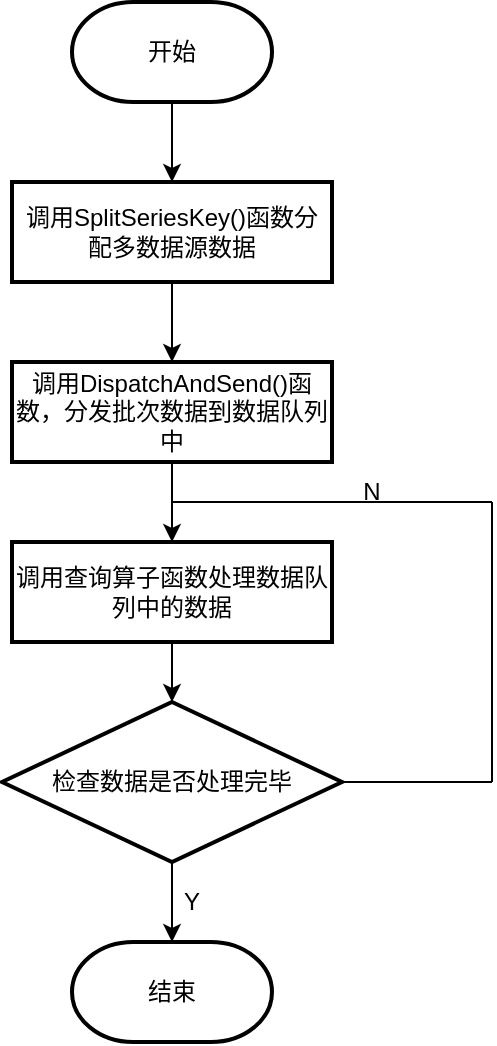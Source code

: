<mxfile version="16.2.7" type="github">
  <diagram id="6KGzm6dKU-b07YVB4iIB" name="第 1 页">
    <mxGraphModel dx="981" dy="543" grid="1" gridSize="10" guides="1" tooltips="1" connect="1" arrows="1" fold="1" page="1" pageScale="1" pageWidth="850" pageHeight="1100" math="0" shadow="0">
      <root>
        <mxCell id="0" />
        <mxCell id="1" parent="0" />
        <mxCell id="3UUR5aaATVcO7qAqVhn3-3" value="调用SplitSeriesKey()函数分配多数据源数据" style="rounded=0;whiteSpace=wrap;html=1;absoluteArcSize=1;arcSize=14;strokeWidth=2;" parent="1" vertex="1">
          <mxGeometry x="320" y="140" width="160" height="50" as="geometry" />
        </mxCell>
        <mxCell id="3UUR5aaATVcO7qAqVhn3-4" value="调用DispatchAndSend()函数，分发批次数据到数据队列中" style="rounded=0;whiteSpace=wrap;html=1;absoluteArcSize=1;arcSize=14;strokeWidth=2;" parent="1" vertex="1">
          <mxGeometry x="320" y="230" width="160" height="50" as="geometry" />
        </mxCell>
        <mxCell id="3UUR5aaATVcO7qAqVhn3-5" value="检查数据是否处理完毕" style="strokeWidth=2;html=1;shape=mxgraph.flowchart.decision;whiteSpace=wrap;" parent="1" vertex="1">
          <mxGeometry x="315" y="400" width="170" height="80" as="geometry" />
        </mxCell>
        <mxCell id="3UUR5aaATVcO7qAqVhn3-7" value="调用查询算子函数处理数据队列中的数据" style="rounded=0;whiteSpace=wrap;html=1;absoluteArcSize=1;arcSize=14;strokeWidth=2;fillColor=none;" parent="1" vertex="1">
          <mxGeometry x="320" y="320" width="160" height="50" as="geometry" />
        </mxCell>
        <mxCell id="WgE0W5IysiF7U2wR4pa6-1" value="" style="endArrow=classic;html=1;rounded=0;exitX=0.5;exitY=1;exitDx=0;exitDy=0;exitPerimeter=0;entryX=0.5;entryY=0;entryDx=0;entryDy=0;" edge="1" parent="1" source="WgE0W5IysiF7U2wR4pa6-8" target="3UUR5aaATVcO7qAqVhn3-3">
          <mxGeometry width="50" height="50" relative="1" as="geometry">
            <mxPoint x="400" y="100" as="sourcePoint" />
            <mxPoint x="560" y="120" as="targetPoint" />
          </mxGeometry>
        </mxCell>
        <mxCell id="WgE0W5IysiF7U2wR4pa6-2" value="" style="endArrow=classic;html=1;rounded=0;exitX=0.5;exitY=1;exitDx=0;exitDy=0;entryX=0.5;entryY=0;entryDx=0;entryDy=0;" edge="1" parent="1" source="3UUR5aaATVcO7qAqVhn3-3" target="3UUR5aaATVcO7qAqVhn3-4">
          <mxGeometry width="50" height="50" relative="1" as="geometry">
            <mxPoint x="410" y="110" as="sourcePoint" />
            <mxPoint x="410" y="150" as="targetPoint" />
          </mxGeometry>
        </mxCell>
        <mxCell id="WgE0W5IysiF7U2wR4pa6-3" value="" style="endArrow=classic;html=1;rounded=0;exitX=0.5;exitY=1;exitDx=0;exitDy=0;entryX=0.5;entryY=0;entryDx=0;entryDy=0;" edge="1" parent="1" source="3UUR5aaATVcO7qAqVhn3-4" target="3UUR5aaATVcO7qAqVhn3-7">
          <mxGeometry width="50" height="50" relative="1" as="geometry">
            <mxPoint x="410" y="200" as="sourcePoint" />
            <mxPoint x="410" y="240" as="targetPoint" />
          </mxGeometry>
        </mxCell>
        <mxCell id="WgE0W5IysiF7U2wR4pa6-4" value="" style="endArrow=classic;html=1;rounded=0;exitX=0.5;exitY=1;exitDx=0;exitDy=0;entryX=0.5;entryY=0;entryDx=0;entryDy=0;entryPerimeter=0;" edge="1" parent="1" source="3UUR5aaATVcO7qAqVhn3-7" target="3UUR5aaATVcO7qAqVhn3-5">
          <mxGeometry width="50" height="50" relative="1" as="geometry">
            <mxPoint x="410" y="290" as="sourcePoint" />
            <mxPoint x="410" y="330" as="targetPoint" />
          </mxGeometry>
        </mxCell>
        <mxCell id="WgE0W5IysiF7U2wR4pa6-5" value="" style="endArrow=classic;html=1;rounded=0;exitX=0.5;exitY=1;exitDx=0;exitDy=0;entryX=0.5;entryY=0;entryDx=0;entryDy=0;entryPerimeter=0;exitPerimeter=0;" edge="1" parent="1" source="3UUR5aaATVcO7qAqVhn3-5" target="WgE0W5IysiF7U2wR4pa6-9">
          <mxGeometry width="50" height="50" relative="1" as="geometry">
            <mxPoint x="410" y="380" as="sourcePoint" />
            <mxPoint x="400" y="510" as="targetPoint" />
          </mxGeometry>
        </mxCell>
        <mxCell id="WgE0W5IysiF7U2wR4pa6-6" value="N" style="text;html=1;strokeColor=none;fillColor=none;align=center;verticalAlign=middle;whiteSpace=wrap;rounded=0;" vertex="1" parent="1">
          <mxGeometry x="470" y="280" width="60" height="30" as="geometry" />
        </mxCell>
        <mxCell id="WgE0W5IysiF7U2wR4pa6-7" value="Y" style="text;html=1;strokeColor=none;fillColor=none;align=center;verticalAlign=middle;whiteSpace=wrap;rounded=0;" vertex="1" parent="1">
          <mxGeometry x="400" y="490" width="20" height="20" as="geometry" />
        </mxCell>
        <mxCell id="WgE0W5IysiF7U2wR4pa6-8" value="开始" style="strokeWidth=2;html=1;shape=mxgraph.flowchart.terminator;whiteSpace=wrap;" vertex="1" parent="1">
          <mxGeometry x="350" y="50" width="100" height="50" as="geometry" />
        </mxCell>
        <mxCell id="WgE0W5IysiF7U2wR4pa6-9" value="结束" style="strokeWidth=2;html=1;shape=mxgraph.flowchart.terminator;whiteSpace=wrap;" vertex="1" parent="1">
          <mxGeometry x="350" y="520" width="100" height="50" as="geometry" />
        </mxCell>
        <mxCell id="WgE0W5IysiF7U2wR4pa6-10" value="" style="endArrow=none;html=1;rounded=0;exitX=1;exitY=0.5;exitDx=0;exitDy=0;exitPerimeter=0;" edge="1" parent="1" source="3UUR5aaATVcO7qAqVhn3-5">
          <mxGeometry width="50" height="50" relative="1" as="geometry">
            <mxPoint x="560" y="450" as="sourcePoint" />
            <mxPoint x="560" y="440" as="targetPoint" />
          </mxGeometry>
        </mxCell>
        <mxCell id="WgE0W5IysiF7U2wR4pa6-11" value="" style="endArrow=none;html=1;rounded=0;" edge="1" parent="1">
          <mxGeometry width="50" height="50" relative="1" as="geometry">
            <mxPoint x="560" y="440" as="sourcePoint" />
            <mxPoint x="560" y="300" as="targetPoint" />
          </mxGeometry>
        </mxCell>
        <mxCell id="WgE0W5IysiF7U2wR4pa6-12" value="" style="endArrow=none;html=1;rounded=0;" edge="1" parent="1">
          <mxGeometry width="50" height="50" relative="1" as="geometry">
            <mxPoint x="400" y="300" as="sourcePoint" />
            <mxPoint x="560" y="300" as="targetPoint" />
          </mxGeometry>
        </mxCell>
      </root>
    </mxGraphModel>
  </diagram>
</mxfile>
